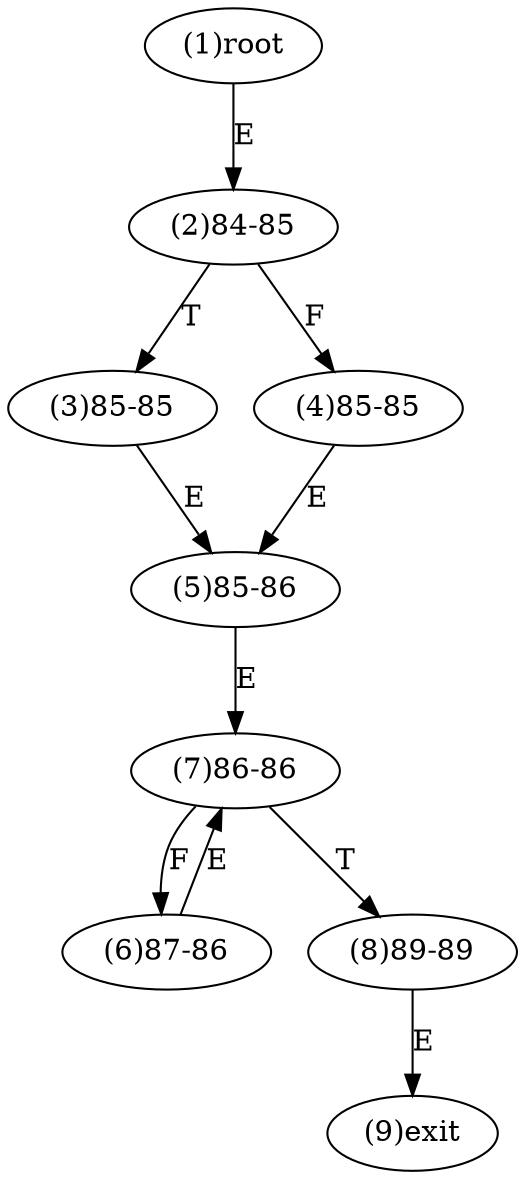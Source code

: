 digraph "" { 
1[ label="(1)root"];
2[ label="(2)84-85"];
3[ label="(3)85-85"];
4[ label="(4)85-85"];
5[ label="(5)85-86"];
6[ label="(6)87-86"];
7[ label="(7)86-86"];
8[ label="(8)89-89"];
9[ label="(9)exit"];
1->2[ label="E"];
2->4[ label="F"];
2->3[ label="T"];
3->5[ label="E"];
4->5[ label="E"];
5->7[ label="E"];
6->7[ label="E"];
7->6[ label="F"];
7->8[ label="T"];
8->9[ label="E"];
}